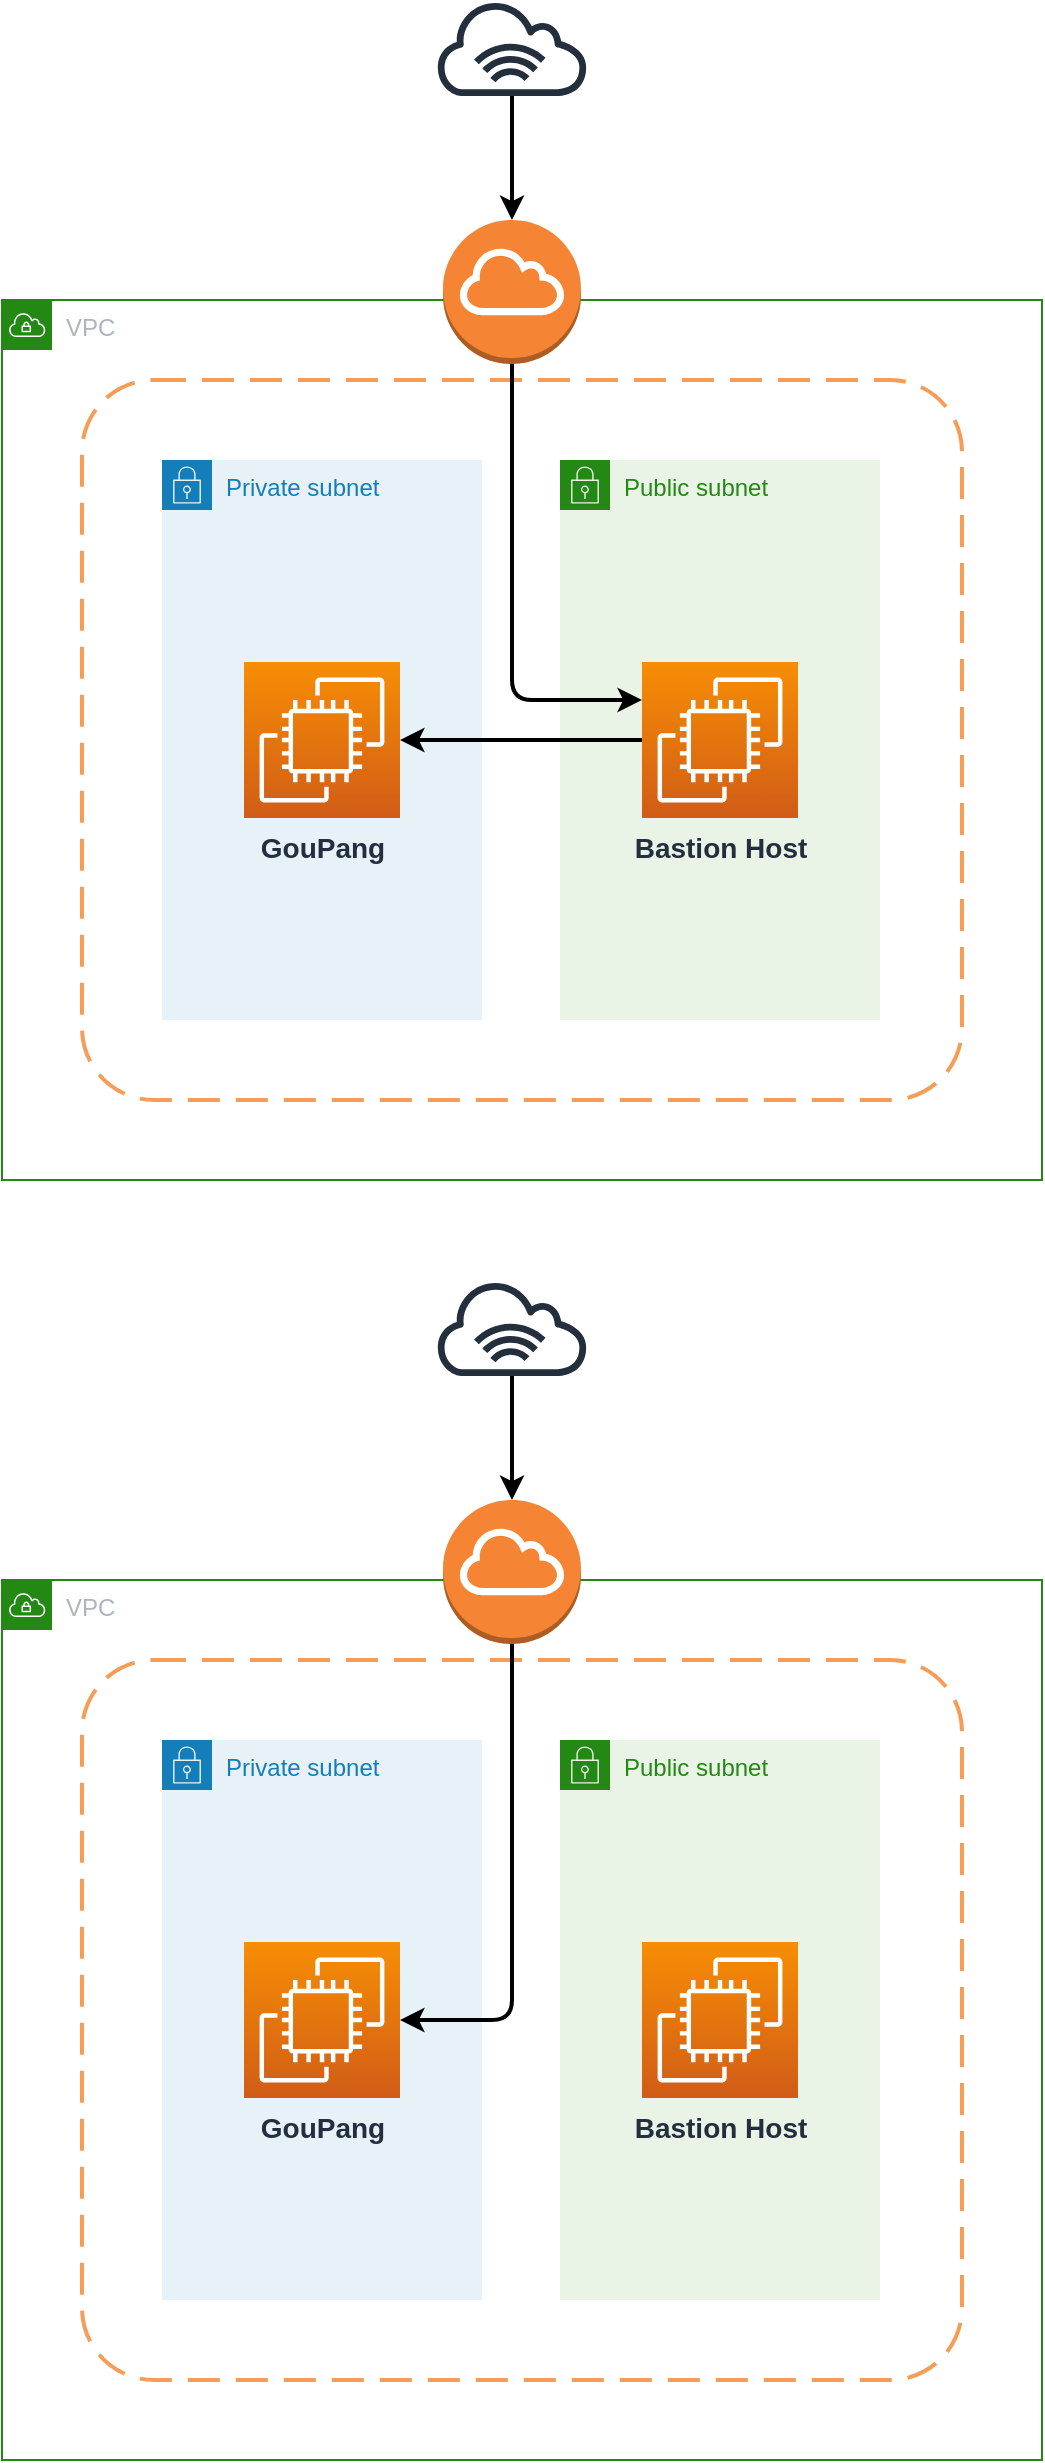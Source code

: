 <mxfile version="21.6.6" type="github">
  <diagram name="페이지-1" id="JmBqZG7gqCV8FV_7WTWP">
    <mxGraphModel dx="1242" dy="822" grid="1" gridSize="10" guides="1" tooltips="1" connect="1" arrows="1" fold="1" page="1" pageScale="1" pageWidth="827" pageHeight="1169" math="0" shadow="0">
      <root>
        <mxCell id="0" />
        <mxCell id="1" parent="0" />
        <mxCell id="b-6EBAAVgEiqF4_AeMtT-3" value="VPC" style="points=[[0,0],[0.25,0],[0.5,0],[0.75,0],[1,0],[1,0.25],[1,0.5],[1,0.75],[1,1],[0.75,1],[0.5,1],[0.25,1],[0,1],[0,0.75],[0,0.5],[0,0.25]];outlineConnect=0;gradientColor=none;html=1;whiteSpace=wrap;fontSize=12;fontStyle=0;container=1;pointerEvents=0;collapsible=0;recursiveResize=0;shape=mxgraph.aws4.group;grIcon=mxgraph.aws4.group_vpc;strokeColor=#248814;fillColor=none;verticalAlign=top;align=left;spacingLeft=30;fontColor=#AAB7B8;dashed=0;" vertex="1" parent="1">
          <mxGeometry x="120" y="200" width="520" height="440" as="geometry" />
        </mxCell>
        <mxCell id="b-6EBAAVgEiqF4_AeMtT-4" value="" style="rounded=1;arcSize=10;dashed=1;strokeColor=#F59D56;fillColor=none;gradientColor=none;dashPattern=8 4;strokeWidth=2;" vertex="1" parent="b-6EBAAVgEiqF4_AeMtT-3">
          <mxGeometry x="40" y="40" width="440" height="360" as="geometry" />
        </mxCell>
        <mxCell id="b-6EBAAVgEiqF4_AeMtT-7" value="Private subnet" style="points=[[0,0],[0.25,0],[0.5,0],[0.75,0],[1,0],[1,0.25],[1,0.5],[1,0.75],[1,1],[0.75,1],[0.5,1],[0.25,1],[0,1],[0,0.75],[0,0.5],[0,0.25]];outlineConnect=0;gradientColor=none;html=1;whiteSpace=wrap;fontSize=12;fontStyle=0;container=1;pointerEvents=0;collapsible=0;recursiveResize=0;shape=mxgraph.aws4.group;grIcon=mxgraph.aws4.group_security_group;grStroke=0;strokeColor=#147EBA;fillColor=#E6F2F8;verticalAlign=top;align=left;spacingLeft=30;fontColor=#147EBA;dashed=0;" vertex="1" parent="b-6EBAAVgEiqF4_AeMtT-3">
          <mxGeometry x="80" y="80" width="160" height="280" as="geometry" />
        </mxCell>
        <mxCell id="b-6EBAAVgEiqF4_AeMtT-2" value="&lt;b&gt;&lt;font style=&quot;font-size: 14px;&quot;&gt;GouPang&lt;/font&gt;&lt;/b&gt;" style="sketch=0;points=[[0,0,0],[0.25,0,0],[0.5,0,0],[0.75,0,0],[1,0,0],[0,1,0],[0.25,1,0],[0.5,1,0],[0.75,1,0],[1,1,0],[0,0.25,0],[0,0.5,0],[0,0.75,0],[1,0.25,0],[1,0.5,0],[1,0.75,0]];outlineConnect=0;fontColor=#232F3E;gradientColor=#F78E04;gradientDirection=north;fillColor=#D05C17;strokeColor=#ffffff;dashed=0;verticalLabelPosition=bottom;verticalAlign=top;align=center;html=1;fontSize=12;fontStyle=0;aspect=fixed;shape=mxgraph.aws4.resourceIcon;resIcon=mxgraph.aws4.ec2;" vertex="1" parent="b-6EBAAVgEiqF4_AeMtT-7">
          <mxGeometry x="41" y="101" width="78" height="78" as="geometry" />
        </mxCell>
        <mxCell id="b-6EBAAVgEiqF4_AeMtT-8" value="Public subnet" style="points=[[0,0],[0.25,0],[0.5,0],[0.75,0],[1,0],[1,0.25],[1,0.5],[1,0.75],[1,1],[0.75,1],[0.5,1],[0.25,1],[0,1],[0,0.75],[0,0.5],[0,0.25]];outlineConnect=0;gradientColor=none;html=1;whiteSpace=wrap;fontSize=12;fontStyle=0;container=1;pointerEvents=0;collapsible=0;recursiveResize=0;shape=mxgraph.aws4.group;grIcon=mxgraph.aws4.group_security_group;grStroke=0;strokeColor=#248814;fillColor=#E9F3E6;verticalAlign=top;align=left;spacingLeft=30;fontColor=#248814;dashed=0;" vertex="1" parent="b-6EBAAVgEiqF4_AeMtT-3">
          <mxGeometry x="279" y="80" width="160" height="280" as="geometry" />
        </mxCell>
        <mxCell id="b-6EBAAVgEiqF4_AeMtT-13" style="edgeStyle=orthogonalEdgeStyle;rounded=0;orthogonalLoop=1;jettySize=auto;html=1;strokeWidth=2;" edge="1" parent="b-6EBAAVgEiqF4_AeMtT-3" source="b-6EBAAVgEiqF4_AeMtT-1" target="b-6EBAAVgEiqF4_AeMtT-2">
          <mxGeometry relative="1" as="geometry">
            <Array as="points">
              <mxPoint x="250" y="220" />
              <mxPoint x="250" y="220" />
            </Array>
          </mxGeometry>
        </mxCell>
        <mxCell id="b-6EBAAVgEiqF4_AeMtT-1" value="&lt;b&gt;&lt;font style=&quot;font-size: 14px;&quot;&gt;Bastion Host&lt;/font&gt;&lt;/b&gt;" style="sketch=0;points=[[0,0,0],[0.25,0,0],[0.5,0,0],[0.75,0,0],[1,0,0],[0,1,0],[0.25,1,0],[0.5,1,0],[0.75,1,0],[1,1,0],[0,0.25,0],[0,0.5,0],[0,0.75,0],[1,0.25,0],[1,0.5,0],[1,0.75,0]];outlineConnect=0;fontColor=#232F3E;gradientColor=#F78E04;gradientDirection=north;fillColor=#D05C17;strokeColor=#ffffff;dashed=0;verticalLabelPosition=bottom;verticalAlign=top;align=center;html=1;fontSize=12;fontStyle=0;aspect=fixed;shape=mxgraph.aws4.resourceIcon;resIcon=mxgraph.aws4.ec2;" vertex="1" parent="b-6EBAAVgEiqF4_AeMtT-3">
          <mxGeometry x="320" y="181" width="78" height="78" as="geometry" />
        </mxCell>
        <mxCell id="b-6EBAAVgEiqF4_AeMtT-12" style="edgeStyle=orthogonalEdgeStyle;rounded=1;orthogonalLoop=1;jettySize=auto;html=1;strokeWidth=2;" edge="1" parent="1" source="b-6EBAAVgEiqF4_AeMtT-9" target="b-6EBAAVgEiqF4_AeMtT-1">
          <mxGeometry relative="1" as="geometry">
            <Array as="points">
              <mxPoint x="375" y="400" />
            </Array>
          </mxGeometry>
        </mxCell>
        <mxCell id="b-6EBAAVgEiqF4_AeMtT-9" value="" style="outlineConnect=0;dashed=0;verticalLabelPosition=bottom;verticalAlign=top;align=center;html=1;shape=mxgraph.aws3.internet_gateway;fillColor=#F58534;gradientColor=none;" vertex="1" parent="1">
          <mxGeometry x="340.5" y="160" width="69" height="72" as="geometry" />
        </mxCell>
        <mxCell id="b-6EBAAVgEiqF4_AeMtT-11" style="edgeStyle=orthogonalEdgeStyle;rounded=0;orthogonalLoop=1;jettySize=auto;html=1;entryX=0.5;entryY=0;entryDx=0;entryDy=0;entryPerimeter=0;strokeWidth=2;" edge="1" parent="1" source="b-6EBAAVgEiqF4_AeMtT-10" target="b-6EBAAVgEiqF4_AeMtT-9">
          <mxGeometry relative="1" as="geometry" />
        </mxCell>
        <mxCell id="b-6EBAAVgEiqF4_AeMtT-10" value="" style="sketch=0;outlineConnect=0;fontColor=#232F3E;gradientColor=none;fillColor=#232F3D;strokeColor=none;dashed=0;verticalLabelPosition=bottom;verticalAlign=top;align=center;html=1;fontSize=12;fontStyle=0;aspect=fixed;pointerEvents=1;shape=mxgraph.aws4.internet_alt1;" vertex="1" parent="1">
          <mxGeometry x="336" y="50" width="78" height="48" as="geometry" />
        </mxCell>
        <mxCell id="b-6EBAAVgEiqF4_AeMtT-14" value="VPC" style="points=[[0,0],[0.25,0],[0.5,0],[0.75,0],[1,0],[1,0.25],[1,0.5],[1,0.75],[1,1],[0.75,1],[0.5,1],[0.25,1],[0,1],[0,0.75],[0,0.5],[0,0.25]];outlineConnect=0;gradientColor=none;html=1;whiteSpace=wrap;fontSize=12;fontStyle=0;container=1;pointerEvents=0;collapsible=0;recursiveResize=0;shape=mxgraph.aws4.group;grIcon=mxgraph.aws4.group_vpc;strokeColor=#248814;fillColor=none;verticalAlign=top;align=left;spacingLeft=30;fontColor=#AAB7B8;dashed=0;" vertex="1" parent="1">
          <mxGeometry x="120" y="840" width="520" height="440" as="geometry" />
        </mxCell>
        <mxCell id="b-6EBAAVgEiqF4_AeMtT-15" value="" style="rounded=1;arcSize=10;dashed=1;strokeColor=#F59D56;fillColor=none;gradientColor=none;dashPattern=8 4;strokeWidth=2;" vertex="1" parent="b-6EBAAVgEiqF4_AeMtT-14">
          <mxGeometry x="40" y="40" width="440" height="360" as="geometry" />
        </mxCell>
        <mxCell id="b-6EBAAVgEiqF4_AeMtT-16" value="Private subnet" style="points=[[0,0],[0.25,0],[0.5,0],[0.75,0],[1,0],[1,0.25],[1,0.5],[1,0.75],[1,1],[0.75,1],[0.5,1],[0.25,1],[0,1],[0,0.75],[0,0.5],[0,0.25]];outlineConnect=0;gradientColor=none;html=1;whiteSpace=wrap;fontSize=12;fontStyle=0;container=1;pointerEvents=0;collapsible=0;recursiveResize=0;shape=mxgraph.aws4.group;grIcon=mxgraph.aws4.group_security_group;grStroke=0;strokeColor=#147EBA;fillColor=#E6F2F8;verticalAlign=top;align=left;spacingLeft=30;fontColor=#147EBA;dashed=0;" vertex="1" parent="b-6EBAAVgEiqF4_AeMtT-14">
          <mxGeometry x="80" y="80" width="160" height="280" as="geometry" />
        </mxCell>
        <mxCell id="b-6EBAAVgEiqF4_AeMtT-17" value="&lt;b&gt;&lt;font style=&quot;font-size: 14px;&quot;&gt;GouPang&lt;/font&gt;&lt;/b&gt;" style="sketch=0;points=[[0,0,0],[0.25,0,0],[0.5,0,0],[0.75,0,0],[1,0,0],[0,1,0],[0.25,1,0],[0.5,1,0],[0.75,1,0],[1,1,0],[0,0.25,0],[0,0.5,0],[0,0.75,0],[1,0.25,0],[1,0.5,0],[1,0.75,0]];outlineConnect=0;fontColor=#232F3E;gradientColor=#F78E04;gradientDirection=north;fillColor=#D05C17;strokeColor=#ffffff;dashed=0;verticalLabelPosition=bottom;verticalAlign=top;align=center;html=1;fontSize=12;fontStyle=0;aspect=fixed;shape=mxgraph.aws4.resourceIcon;resIcon=mxgraph.aws4.ec2;" vertex="1" parent="b-6EBAAVgEiqF4_AeMtT-16">
          <mxGeometry x="41" y="101" width="78" height="78" as="geometry" />
        </mxCell>
        <mxCell id="b-6EBAAVgEiqF4_AeMtT-18" value="Public subnet" style="points=[[0,0],[0.25,0],[0.5,0],[0.75,0],[1,0],[1,0.25],[1,0.5],[1,0.75],[1,1],[0.75,1],[0.5,1],[0.25,1],[0,1],[0,0.75],[0,0.5],[0,0.25]];outlineConnect=0;gradientColor=none;html=1;whiteSpace=wrap;fontSize=12;fontStyle=0;container=1;pointerEvents=0;collapsible=0;recursiveResize=0;shape=mxgraph.aws4.group;grIcon=mxgraph.aws4.group_security_group;grStroke=0;strokeColor=#248814;fillColor=#E9F3E6;verticalAlign=top;align=left;spacingLeft=30;fontColor=#248814;dashed=0;" vertex="1" parent="b-6EBAAVgEiqF4_AeMtT-14">
          <mxGeometry x="279" y="80" width="160" height="280" as="geometry" />
        </mxCell>
        <mxCell id="b-6EBAAVgEiqF4_AeMtT-20" value="&lt;b&gt;&lt;font style=&quot;font-size: 14px;&quot;&gt;Bastion Host&lt;/font&gt;&lt;/b&gt;" style="sketch=0;points=[[0,0,0],[0.25,0,0],[0.5,0,0],[0.75,0,0],[1,0,0],[0,1,0],[0.25,1,0],[0.5,1,0],[0.75,1,0],[1,1,0],[0,0.25,0],[0,0.5,0],[0,0.75,0],[1,0.25,0],[1,0.5,0],[1,0.75,0]];outlineConnect=0;fontColor=#232F3E;gradientColor=#F78E04;gradientDirection=north;fillColor=#D05C17;strokeColor=#ffffff;dashed=0;verticalLabelPosition=bottom;verticalAlign=top;align=center;html=1;fontSize=12;fontStyle=0;aspect=fixed;shape=mxgraph.aws4.resourceIcon;resIcon=mxgraph.aws4.ec2;" vertex="1" parent="b-6EBAAVgEiqF4_AeMtT-14">
          <mxGeometry x="320" y="181" width="78" height="78" as="geometry" />
        </mxCell>
        <mxCell id="b-6EBAAVgEiqF4_AeMtT-21" style="edgeStyle=orthogonalEdgeStyle;rounded=1;orthogonalLoop=1;jettySize=auto;html=1;strokeWidth=2;" edge="1" parent="1" source="b-6EBAAVgEiqF4_AeMtT-22" target="b-6EBAAVgEiqF4_AeMtT-17">
          <mxGeometry relative="1" as="geometry">
            <Array as="points">
              <mxPoint x="375" y="1060" />
            </Array>
          </mxGeometry>
        </mxCell>
        <mxCell id="b-6EBAAVgEiqF4_AeMtT-22" value="" style="outlineConnect=0;dashed=0;verticalLabelPosition=bottom;verticalAlign=top;align=center;html=1;shape=mxgraph.aws3.internet_gateway;fillColor=#F58534;gradientColor=none;" vertex="1" parent="1">
          <mxGeometry x="340.5" y="800" width="69" height="72" as="geometry" />
        </mxCell>
        <mxCell id="b-6EBAAVgEiqF4_AeMtT-23" style="edgeStyle=orthogonalEdgeStyle;rounded=0;orthogonalLoop=1;jettySize=auto;html=1;entryX=0.5;entryY=0;entryDx=0;entryDy=0;entryPerimeter=0;strokeWidth=2;" edge="1" parent="1" source="b-6EBAAVgEiqF4_AeMtT-24" target="b-6EBAAVgEiqF4_AeMtT-22">
          <mxGeometry relative="1" as="geometry" />
        </mxCell>
        <mxCell id="b-6EBAAVgEiqF4_AeMtT-24" value="" style="sketch=0;outlineConnect=0;fontColor=#232F3E;gradientColor=none;fillColor=#232F3D;strokeColor=none;dashed=0;verticalLabelPosition=bottom;verticalAlign=top;align=center;html=1;fontSize=12;fontStyle=0;aspect=fixed;pointerEvents=1;shape=mxgraph.aws4.internet_alt1;" vertex="1" parent="1">
          <mxGeometry x="336" y="690" width="78" height="48" as="geometry" />
        </mxCell>
      </root>
    </mxGraphModel>
  </diagram>
</mxfile>
